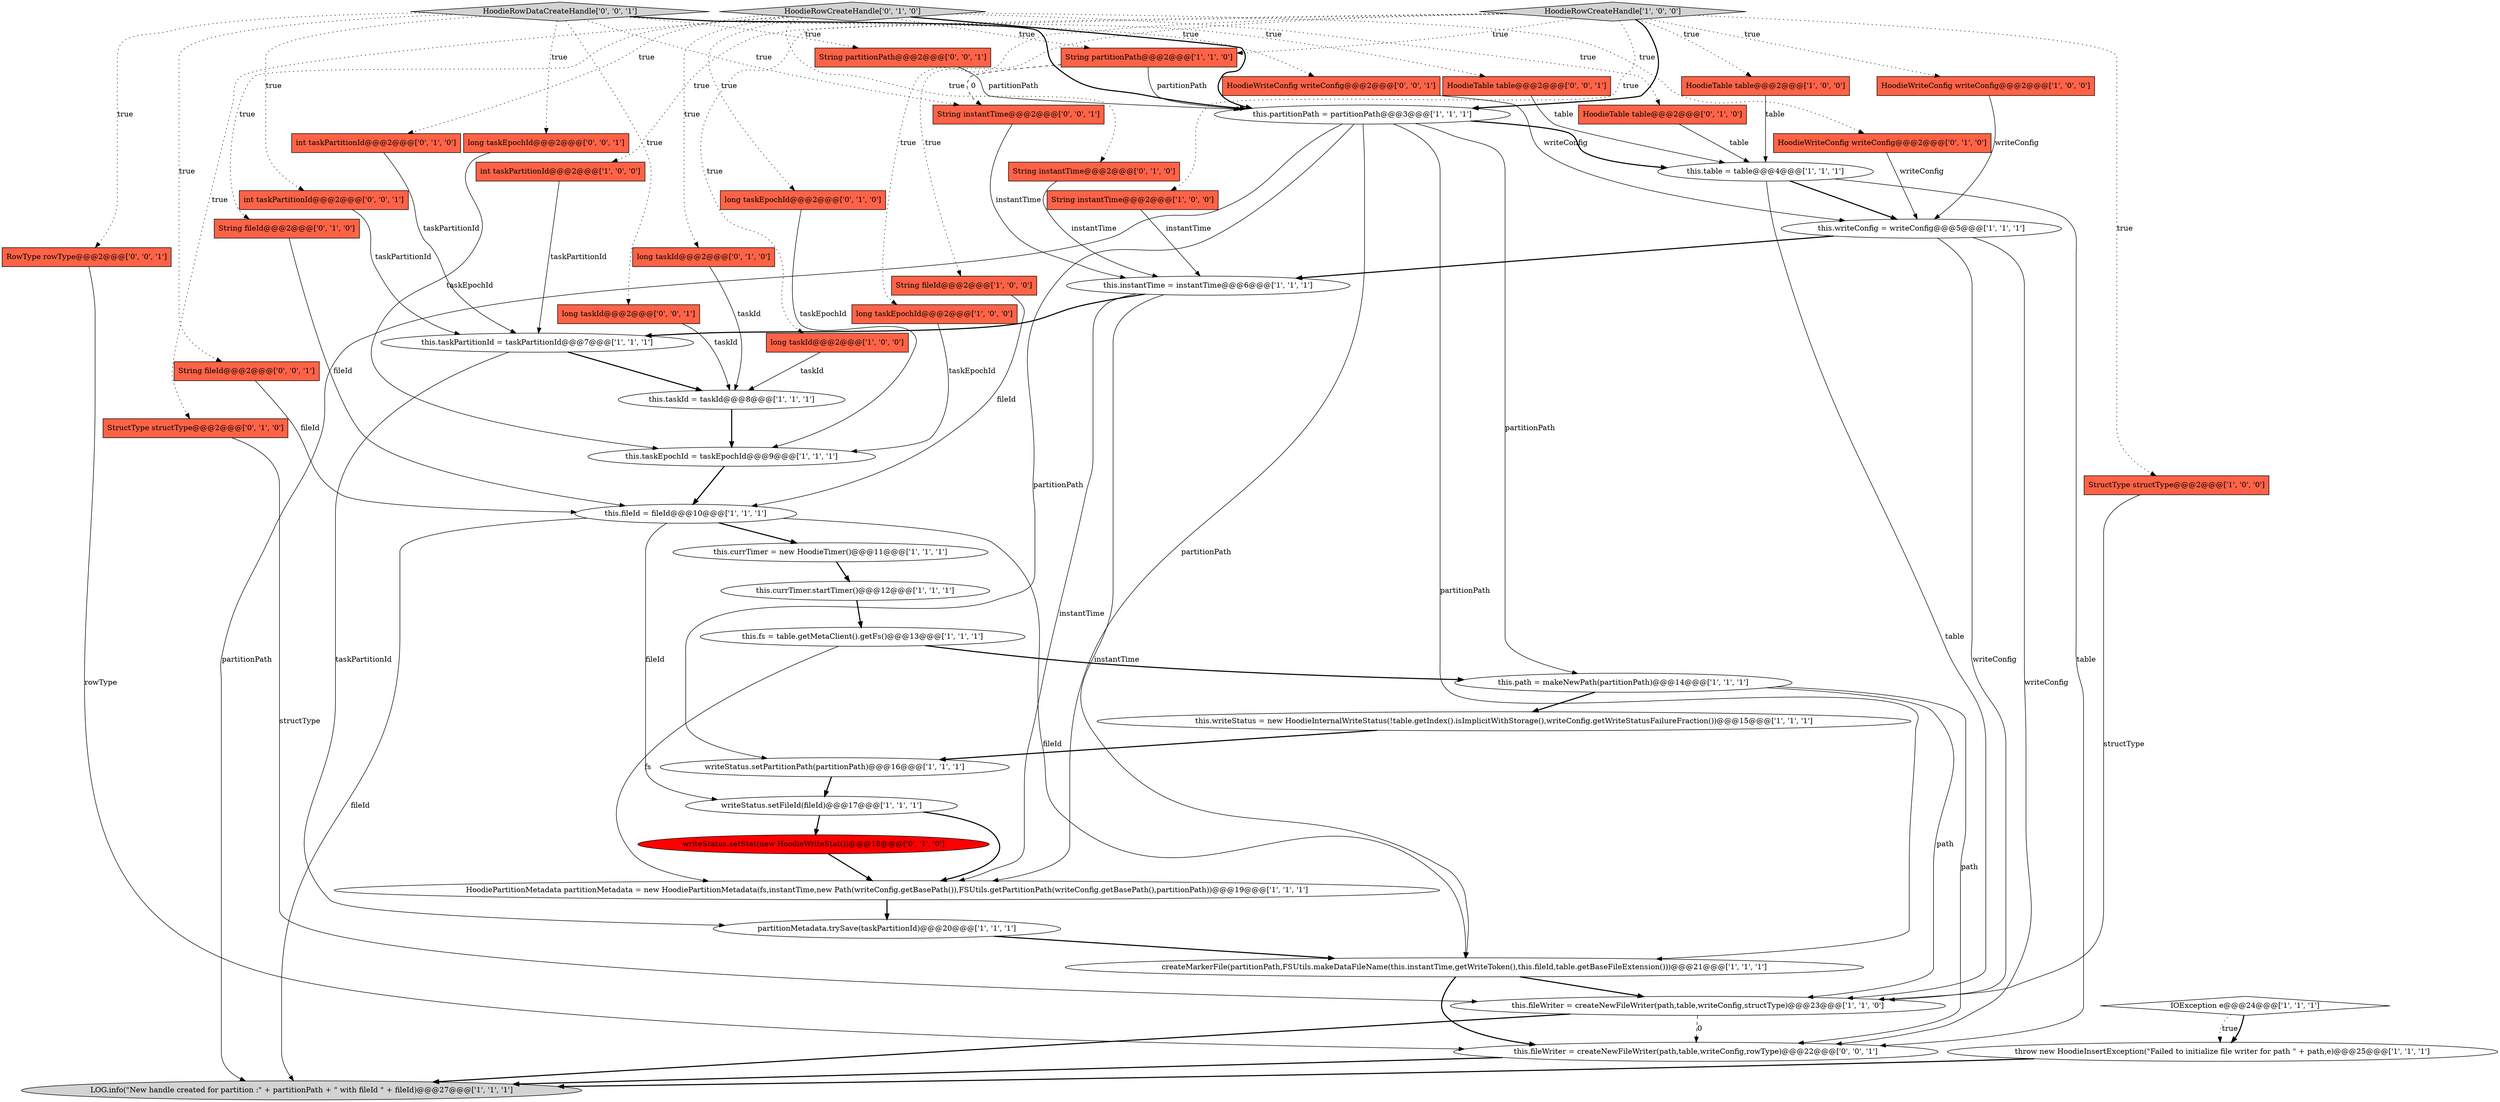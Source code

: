 digraph {
9 [style = filled, label = "this.instantTime = instantTime@@@6@@@['1', '1', '1']", fillcolor = white, shape = ellipse image = "AAA0AAABBB1BBB"];
27 [style = filled, label = "this.writeConfig = writeConfig@@@5@@@['1', '1', '1']", fillcolor = white, shape = ellipse image = "AAA0AAABBB1BBB"];
49 [style = filled, label = "long taskEpochId@@@2@@@['0', '0', '1']", fillcolor = tomato, shape = box image = "AAA0AAABBB3BBB"];
26 [style = filled, label = "String partitionPath@@@2@@@['1', '1', '0']", fillcolor = tomato, shape = box image = "AAA0AAABBB1BBB"];
24 [style = filled, label = "HoodieWriteConfig writeConfig@@@2@@@['1', '0', '0']", fillcolor = tomato, shape = box image = "AAA0AAABBB1BBB"];
52 [style = filled, label = "String instantTime@@@2@@@['0', '0', '1']", fillcolor = tomato, shape = box image = "AAA0AAABBB3BBB"];
37 [style = filled, label = "int taskPartitionId@@@2@@@['0', '1', '0']", fillcolor = tomato, shape = box image = "AAA0AAABBB2BBB"];
11 [style = filled, label = "this.currTimer = new HoodieTimer()@@@11@@@['1', '1', '1']", fillcolor = white, shape = ellipse image = "AAA0AAABBB1BBB"];
44 [style = filled, label = "int taskPartitionId@@@2@@@['0', '0', '1']", fillcolor = tomato, shape = box image = "AAA0AAABBB3BBB"];
43 [style = filled, label = "HoodieWriteConfig writeConfig@@@2@@@['0', '0', '1']", fillcolor = tomato, shape = box image = "AAA0AAABBB3BBB"];
29 [style = filled, label = "this.partitionPath = partitionPath@@@3@@@['1', '1', '1']", fillcolor = white, shape = ellipse image = "AAA0AAABBB1BBB"];
45 [style = filled, label = "HoodieRowDataCreateHandle['0', '0', '1']", fillcolor = lightgray, shape = diamond image = "AAA0AAABBB3BBB"];
18 [style = filled, label = "this.table = table@@@4@@@['1', '1', '1']", fillcolor = white, shape = ellipse image = "AAA0AAABBB1BBB"];
19 [style = filled, label = "this.currTimer.startTimer()@@@12@@@['1', '1', '1']", fillcolor = white, shape = ellipse image = "AAA0AAABBB1BBB"];
46 [style = filled, label = "RowType rowType@@@2@@@['0', '0', '1']", fillcolor = tomato, shape = box image = "AAA0AAABBB3BBB"];
5 [style = filled, label = "String fileId@@@2@@@['1', '0', '0']", fillcolor = tomato, shape = box image = "AAA0AAABBB1BBB"];
16 [style = filled, label = "long taskEpochId@@@2@@@['1', '0', '0']", fillcolor = tomato, shape = box image = "AAA0AAABBB1BBB"];
38 [style = filled, label = "String instantTime@@@2@@@['0', '1', '0']", fillcolor = tomato, shape = box image = "AAA0AAABBB2BBB"];
2 [style = filled, label = "this.taskPartitionId = taskPartitionId@@@7@@@['1', '1', '1']", fillcolor = white, shape = ellipse image = "AAA0AAABBB1BBB"];
17 [style = filled, label = "HoodieTable table@@@2@@@['1', '0', '0']", fillcolor = tomato, shape = box image = "AAA0AAABBB1BBB"];
7 [style = filled, label = "writeStatus.setPartitionPath(partitionPath)@@@16@@@['1', '1', '1']", fillcolor = white, shape = ellipse image = "AAA0AAABBB1BBB"];
10 [style = filled, label = "this.taskId = taskId@@@8@@@['1', '1', '1']", fillcolor = white, shape = ellipse image = "AAA0AAABBB1BBB"];
6 [style = filled, label = "this.fileWriter = createNewFileWriter(path,table,writeConfig,structType)@@@23@@@['1', '1', '0']", fillcolor = white, shape = ellipse image = "AAA0AAABBB1BBB"];
50 [style = filled, label = "this.fileWriter = createNewFileWriter(path,table,writeConfig,rowType)@@@22@@@['0', '0', '1']", fillcolor = white, shape = ellipse image = "AAA0AAABBB3BBB"];
0 [style = filled, label = "LOG.info(\"New handle created for partition :\" + partitionPath + \" with fileId \" + fileId)@@@27@@@['1', '1', '1']", fillcolor = lightgray, shape = ellipse image = "AAA0AAABBB1BBB"];
22 [style = filled, label = "writeStatus.setFileId(fileId)@@@17@@@['1', '1', '1']", fillcolor = white, shape = ellipse image = "AAA0AAABBB1BBB"];
21 [style = filled, label = "this.taskEpochId = taskEpochId@@@9@@@['1', '1', '1']", fillcolor = white, shape = ellipse image = "AAA0AAABBB1BBB"];
40 [style = filled, label = "HoodieTable table@@@2@@@['0', '1', '0']", fillcolor = tomato, shape = box image = "AAA0AAABBB2BBB"];
23 [style = filled, label = "int taskPartitionId@@@2@@@['1', '0', '0']", fillcolor = tomato, shape = box image = "AAA0AAABBB1BBB"];
32 [style = filled, label = "HoodieWriteConfig writeConfig@@@2@@@['0', '1', '0']", fillcolor = tomato, shape = box image = "AAA0AAABBB2BBB"];
31 [style = filled, label = "this.writeStatus = new HoodieInternalWriteStatus(!table.getIndex().isImplicitWithStorage(),writeConfig.getWriteStatusFailureFraction())@@@15@@@['1', '1', '1']", fillcolor = white, shape = ellipse image = "AAA0AAABBB1BBB"];
3 [style = filled, label = "long taskId@@@2@@@['1', '0', '0']", fillcolor = tomato, shape = box image = "AAA0AAABBB1BBB"];
28 [style = filled, label = "partitionMetadata.trySave(taskPartitionId)@@@20@@@['1', '1', '1']", fillcolor = white, shape = ellipse image = "AAA0AAABBB1BBB"];
15 [style = filled, label = "this.fileId = fileId@@@10@@@['1', '1', '1']", fillcolor = white, shape = ellipse image = "AAA0AAABBB1BBB"];
35 [style = filled, label = "long taskEpochId@@@2@@@['0', '1', '0']", fillcolor = tomato, shape = box image = "AAA0AAABBB2BBB"];
1 [style = filled, label = "String instantTime@@@2@@@['1', '0', '0']", fillcolor = tomato, shape = box image = "AAA0AAABBB1BBB"];
36 [style = filled, label = "StructType structType@@@2@@@['0', '1', '0']", fillcolor = tomato, shape = box image = "AAA0AAABBB2BBB"];
41 [style = filled, label = "HoodieRowCreateHandle['0', '1', '0']", fillcolor = lightgray, shape = diamond image = "AAA0AAABBB2BBB"];
4 [style = filled, label = "StructType structType@@@2@@@['1', '0', '0']", fillcolor = tomato, shape = box image = "AAA0AAABBB1BBB"];
39 [style = filled, label = "writeStatus.setStat(new HoodieWriteStat())@@@18@@@['0', '1', '0']", fillcolor = red, shape = ellipse image = "AAA1AAABBB2BBB"];
13 [style = filled, label = "createMarkerFile(partitionPath,FSUtils.makeDataFileName(this.instantTime,getWriteToken(),this.fileId,table.getBaseFileExtension()))@@@21@@@['1', '1', '1']", fillcolor = white, shape = ellipse image = "AAA0AAABBB1BBB"];
42 [style = filled, label = "HoodieTable table@@@2@@@['0', '0', '1']", fillcolor = tomato, shape = box image = "AAA0AAABBB3BBB"];
47 [style = filled, label = "long taskId@@@2@@@['0', '0', '1']", fillcolor = tomato, shape = box image = "AAA0AAABBB3BBB"];
20 [style = filled, label = "HoodieRowCreateHandle['1', '0', '0']", fillcolor = lightgray, shape = diamond image = "AAA0AAABBB1BBB"];
25 [style = filled, label = "this.path = makeNewPath(partitionPath)@@@14@@@['1', '1', '1']", fillcolor = white, shape = ellipse image = "AAA0AAABBB1BBB"];
14 [style = filled, label = "HoodiePartitionMetadata partitionMetadata = new HoodiePartitionMetadata(fs,instantTime,new Path(writeConfig.getBasePath()),FSUtils.getPartitionPath(writeConfig.getBasePath(),partitionPath))@@@19@@@['1', '1', '1']", fillcolor = white, shape = ellipse image = "AAA0AAABBB1BBB"];
34 [style = filled, label = "String fileId@@@2@@@['0', '1', '0']", fillcolor = tomato, shape = box image = "AAA0AAABBB2BBB"];
51 [style = filled, label = "String partitionPath@@@2@@@['0', '0', '1']", fillcolor = tomato, shape = box image = "AAA0AAABBB3BBB"];
30 [style = filled, label = "this.fs = table.getMetaClient().getFs()@@@13@@@['1', '1', '1']", fillcolor = white, shape = ellipse image = "AAA0AAABBB1BBB"];
33 [style = filled, label = "long taskId@@@2@@@['0', '1', '0']", fillcolor = tomato, shape = box image = "AAA0AAABBB2BBB"];
12 [style = filled, label = "throw new HoodieInsertException(\"Failed to initialize file writer for path \" + path,e)@@@25@@@['1', '1', '1']", fillcolor = white, shape = ellipse image = "AAA0AAABBB1BBB"];
48 [style = filled, label = "String fileId@@@2@@@['0', '0', '1']", fillcolor = tomato, shape = box image = "AAA0AAABBB3BBB"];
8 [style = filled, label = "IOException e@@@24@@@['1', '1', '1']", fillcolor = white, shape = diamond image = "AAA0AAABBB1BBB"];
21->15 [style = bold, label=""];
27->9 [style = bold, label=""];
39->14 [style = bold, label=""];
14->28 [style = bold, label=""];
49->21 [style = solid, label="taskEpochId"];
41->38 [style = dotted, label="true"];
40->18 [style = solid, label="table"];
29->18 [style = bold, label=""];
25->31 [style = bold, label=""];
35->21 [style = solid, label="taskEpochId"];
41->36 [style = dotted, label="true"];
41->40 [style = dotted, label="true"];
15->11 [style = bold, label=""];
29->25 [style = solid, label="partitionPath"];
6->50 [style = dashed, label="0"];
15->0 [style = solid, label="fileId"];
38->9 [style = solid, label="instantTime"];
45->42 [style = dotted, label="true"];
25->6 [style = solid, label="path"];
47->10 [style = solid, label="taskId"];
29->0 [style = solid, label="partitionPath"];
41->33 [style = dotted, label="true"];
17->18 [style = solid, label="table"];
26->29 [style = solid, label="partitionPath"];
30->14 [style = solid, label="fs"];
45->43 [style = dotted, label="true"];
20->24 [style = dotted, label="true"];
9->2 [style = bold, label=""];
20->26 [style = dotted, label="true"];
23->2 [style = solid, label="taskPartitionId"];
45->52 [style = dotted, label="true"];
10->21 [style = bold, label=""];
45->44 [style = dotted, label="true"];
45->29 [style = bold, label=""];
45->49 [style = dotted, label="true"];
20->5 [style = dotted, label="true"];
8->12 [style = dotted, label="true"];
45->48 [style = dotted, label="true"];
3->10 [style = solid, label="taskId"];
29->14 [style = solid, label="partitionPath"];
15->22 [style = solid, label="fileId"];
52->9 [style = solid, label="instantTime"];
20->3 [style = dotted, label="true"];
22->14 [style = bold, label=""];
48->15 [style = solid, label="fileId"];
29->13 [style = solid, label="partitionPath"];
18->6 [style = solid, label="table"];
25->50 [style = solid, label="path"];
41->35 [style = dotted, label="true"];
45->46 [style = dotted, label="true"];
20->17 [style = dotted, label="true"];
44->2 [style = solid, label="taskPartitionId"];
32->27 [style = solid, label="writeConfig"];
37->2 [style = solid, label="taskPartitionId"];
41->37 [style = dotted, label="true"];
2->10 [style = bold, label=""];
31->7 [style = bold, label=""];
13->50 [style = bold, label=""];
7->22 [style = bold, label=""];
41->34 [style = dotted, label="true"];
20->1 [style = dotted, label="true"];
45->51 [style = dotted, label="true"];
20->4 [style = dotted, label="true"];
50->0 [style = bold, label=""];
29->7 [style = solid, label="partitionPath"];
20->23 [style = dotted, label="true"];
41->32 [style = dotted, label="true"];
34->15 [style = solid, label="fileId"];
22->39 [style = bold, label=""];
27->50 [style = solid, label="writeConfig"];
13->6 [style = bold, label=""];
1->9 [style = solid, label="instantTime"];
45->47 [style = dotted, label="true"];
8->12 [style = bold, label=""];
16->21 [style = solid, label="taskEpochId"];
42->18 [style = solid, label="table"];
20->29 [style = bold, label=""];
41->29 [style = bold, label=""];
30->25 [style = bold, label=""];
28->13 [style = bold, label=""];
6->0 [style = bold, label=""];
15->13 [style = solid, label="fileId"];
11->19 [style = bold, label=""];
51->29 [style = solid, label="partitionPath"];
12->0 [style = bold, label=""];
9->13 [style = solid, label="instantTime"];
2->28 [style = solid, label="taskPartitionId"];
18->50 [style = solid, label="table"];
41->26 [style = dotted, label="true"];
36->6 [style = solid, label="structType"];
46->50 [style = solid, label="rowType"];
18->27 [style = bold, label=""];
27->6 [style = solid, label="writeConfig"];
33->10 [style = solid, label="taskId"];
4->6 [style = solid, label="structType"];
24->27 [style = solid, label="writeConfig"];
9->14 [style = solid, label="instantTime"];
26->52 [style = dashed, label="0"];
5->15 [style = solid, label="fileId"];
20->16 [style = dotted, label="true"];
43->27 [style = solid, label="writeConfig"];
19->30 [style = bold, label=""];
}
